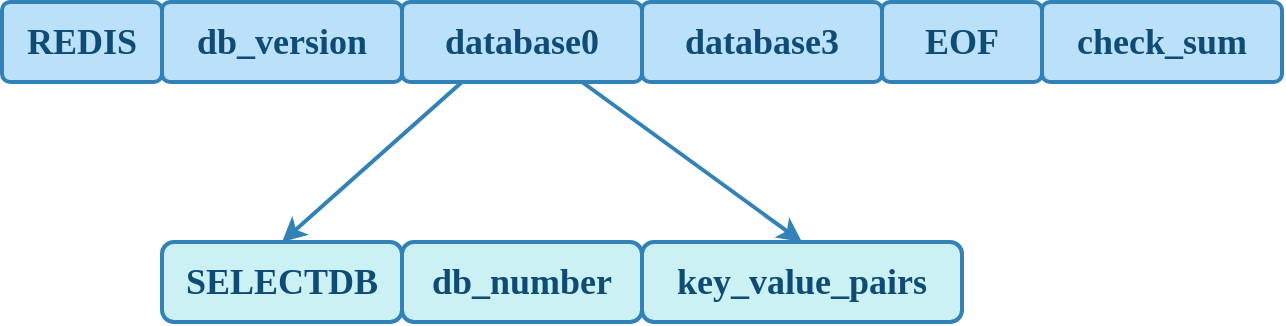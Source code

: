 <mxfile compressed="true" version="22.0.3" type="device" pages="5"><diagram name="RDB" id="G70UsHkZ-fU-0aD3yh28"><mxGraphModel dx="591" dy="838" grid="1" gridSize="10" guides="1" tooltips="1" connect="1" arrows="1" fold="1" page="1" pageScale="1" pageWidth="827" pageHeight="583" math="0" shadow="0"><root><mxCell id="gpjgGGcCwMAqh80wZZNJ-0"/><mxCell id="gpjgGGcCwMAqh80wZZNJ-1" parent="gpjgGGcCwMAqh80wZZNJ-0"/><mxCell id="gpjgGGcCwMAqh80wZZNJ-3" value="REDIS" style="rounded=1;arcSize=10;whiteSpace=wrap;html=1;align=center;fontColor=#0F4C75;strokeColor=#3282B8;fillColor=#BBE1FA;shadow=0;fontFamily=Comic Sans MS;fontSize=18;container=0;verticalAlign=middle;fontStyle=1;strokeWidth=2;" parent="gpjgGGcCwMAqh80wZZNJ-1" vertex="1"><mxGeometry x="921" y="200" width="80" height="40" as="geometry"/></mxCell><mxCell id="gpjgGGcCwMAqh80wZZNJ-20" value="SELECTDB" style="rounded=1;whiteSpace=wrap;html=1;fontFamily=Comic Sans MS;fontStyle=1;labelBackgroundColor=none;fillColor=#CBF1F5;strokeColor=#3282B8;fontColor=#0F4C75;shadow=0;container=0;fontSize=18;verticalAlign=middle;strokeWidth=2;" parent="gpjgGGcCwMAqh80wZZNJ-1" vertex="1"><mxGeometry x="1001" y="320" width="120" height="40" as="geometry"/></mxCell><mxCell id="n3onnT78rsydAbbNbHSW-1" value="db_number" style="rounded=1;whiteSpace=wrap;html=1;fontFamily=Comic Sans MS;fontStyle=1;labelBackgroundColor=none;fillColor=#CBF1F5;strokeColor=#3282B8;fontColor=#0F4C75;shadow=0;container=0;fontSize=18;verticalAlign=middle;strokeWidth=2;" parent="gpjgGGcCwMAqh80wZZNJ-1" vertex="1"><mxGeometry x="1121" y="320" width="120" height="40" as="geometry"/></mxCell><mxCell id="n3onnT78rsydAbbNbHSW-2" value="key_value_pairs" style="rounded=1;whiteSpace=wrap;html=1;fontFamily=Comic Sans MS;fontStyle=1;labelBackgroundColor=none;fillColor=#CBF1F5;strokeColor=#3282B8;fontColor=#0F4C75;shadow=0;container=0;fontSize=18;verticalAlign=middle;strokeWidth=2;" parent="gpjgGGcCwMAqh80wZZNJ-1" vertex="1"><mxGeometry x="1241" y="320" width="160" height="40" as="geometry"/></mxCell><mxCell id="n3onnT78rsydAbbNbHSW-3" value="db_version" style="rounded=1;arcSize=10;whiteSpace=wrap;html=1;align=center;fontColor=#0F4C75;strokeColor=#3282B8;fillColor=#BBE1FA;shadow=0;fontFamily=Comic Sans MS;fontSize=18;container=0;verticalAlign=middle;fontStyle=1;strokeWidth=2;" parent="gpjgGGcCwMAqh80wZZNJ-1" vertex="1"><mxGeometry x="1001" y="200" width="120" height="40" as="geometry"/></mxCell><mxCell id="n3onnT78rsydAbbNbHSW-8" style="rounded=0;orthogonalLoop=1;jettySize=auto;html=1;entryX=0.5;entryY=0;entryDx=0;entryDy=0;strokeColor=#3282B8;strokeWidth=2;exitX=0.25;exitY=1;exitDx=0;exitDy=0;" parent="gpjgGGcCwMAqh80wZZNJ-1" source="n3onnT78rsydAbbNbHSW-4" target="gpjgGGcCwMAqh80wZZNJ-20" edge="1"><mxGeometry relative="1" as="geometry"/></mxCell><mxCell id="n3onnT78rsydAbbNbHSW-9" style="edgeStyle=none;shape=connector;rounded=0;orthogonalLoop=1;jettySize=auto;html=1;exitX=0.75;exitY=1;exitDx=0;exitDy=0;entryX=0.5;entryY=0;entryDx=0;entryDy=0;labelBackgroundColor=default;strokeColor=#3282B8;strokeWidth=2;align=center;verticalAlign=middle;fontFamily=Helvetica;fontSize=11;fontColor=default;endArrow=classic;" parent="gpjgGGcCwMAqh80wZZNJ-1" source="n3onnT78rsydAbbNbHSW-4" target="n3onnT78rsydAbbNbHSW-2" edge="1"><mxGeometry relative="1" as="geometry"/></mxCell><mxCell id="n3onnT78rsydAbbNbHSW-4" value="database0" style="rounded=1;arcSize=10;whiteSpace=wrap;html=1;align=center;fontColor=#0F4C75;strokeColor=#3282B8;fillColor=#BBE1FA;shadow=0;fontFamily=Comic Sans MS;fontSize=18;container=0;verticalAlign=middle;fontStyle=1;strokeWidth=2;" parent="gpjgGGcCwMAqh80wZZNJ-1" vertex="1"><mxGeometry x="1121" y="200" width="120" height="40" as="geometry"/></mxCell><mxCell id="n3onnT78rsydAbbNbHSW-5" value="database3" style="rounded=1;arcSize=10;whiteSpace=wrap;html=1;align=center;fontColor=#0F4C75;strokeColor=#3282B8;fillColor=#BBE1FA;shadow=0;fontFamily=Comic Sans MS;fontSize=18;container=0;verticalAlign=middle;fontStyle=1;strokeWidth=2;" parent="gpjgGGcCwMAqh80wZZNJ-1" vertex="1"><mxGeometry x="1241" y="200" width="120" height="40" as="geometry"/></mxCell><mxCell id="n3onnT78rsydAbbNbHSW-6" value="EOF" style="rounded=1;arcSize=10;whiteSpace=wrap;html=1;align=center;fontColor=#0F4C75;strokeColor=#3282B8;fillColor=#BBE1FA;shadow=0;fontFamily=Comic Sans MS;fontSize=18;container=0;verticalAlign=middle;fontStyle=1;strokeWidth=2;" parent="gpjgGGcCwMAqh80wZZNJ-1" vertex="1"><mxGeometry x="1361" y="200" width="80" height="40" as="geometry"/></mxCell><mxCell id="n3onnT78rsydAbbNbHSW-7" value="check_sum" style="rounded=1;arcSize=10;whiteSpace=wrap;html=1;align=center;fontColor=#0F4C75;strokeColor=#3282B8;fillColor=#BBE1FA;shadow=0;fontFamily=Comic Sans MS;fontSize=18;container=0;verticalAlign=middle;fontStyle=1;strokeWidth=2;" parent="gpjgGGcCwMAqh80wZZNJ-1" vertex="1"><mxGeometry x="1441" y="200" width="120" height="40" as="geometry"/></mxCell></root></mxGraphModel></diagram><diagram id="ASRFXBwYuk1MfX9sFI5q" name="BGSAVE"><mxGraphModel dx="1418" dy="255" grid="1" gridSize="10" guides="1" tooltips="1" connect="1" arrows="1" fold="1" page="1" pageScale="1" pageWidth="827" pageHeight="583" math="0" shadow="0"><root><mxCell id="0"/><mxCell id="1" parent="0"/><mxCell id="WvTT45ll00RVFGpQ3OnQ-2" value="内存" style="rounded=1;whiteSpace=wrap;html=1;strokeColor=#3282B8;fillColor=#F6F6F6;fontFamily=Comic Sans MS;fontStyle=1;container=0;fontColor=#0F4C75;shadow=0;fontSize=20;strokeWidth=2;dashed=1;dashPattern=1 1;align=left;verticalAlign=top;spacingLeft=5;" parent="1" vertex="1"><mxGeometry x="120" y="800" width="520" height="120" as="geometry"/></mxCell><mxCell id="4h6DaaNEwqya1mYAU6Jx-2" value="Redis 数据副本" style="rounded=1;whiteSpace=wrap;html=1;fontFamily=Comic Sans MS;fontStyle=1;labelBackgroundColor=none;fillColor=#CBF1F5;strokeColor=#3282B8;fontColor=#0F4C75;shadow=0;container=0;fontSize=18;verticalAlign=middle;strokeWidth=2;" parent="1" vertex="1"><mxGeometry x="440" y="840" width="160" height="40" as="geometry"/></mxCell><mxCell id="7O6x1ipipZgE1RBYXCav-2" style="edgeStyle=none;shape=connector;rounded=0;orthogonalLoop=1;jettySize=auto;html=1;entryX=0;entryY=0.5;entryDx=0;entryDy=0;labelBackgroundColor=default;strokeColor=#3282B8;strokeWidth=2;align=center;verticalAlign=middle;fontFamily=Helvetica;fontSize=11;fontColor=default;endArrow=classic;dashed=1;fontStyle=1" parent="1" source="7O6x1ipipZgE1RBYXCav-1" target="4h6DaaNEwqya1mYAU6Jx-2" edge="1"><mxGeometry relative="1" as="geometry"/></mxCell><mxCell id="7O6x1ipipZgE1RBYXCav-1" value="Redis 数据" style="rounded=1;arcSize=10;whiteSpace=wrap;html=1;align=center;fontColor=#0F4C75;strokeColor=#3282B8;fillColor=#E3FDFD;shadow=0;fontFamily=Comic Sans MS;fontSize=18;container=0;verticalAlign=middle;fontStyle=1;strokeWidth=2;" parent="1" vertex="1"><mxGeometry x="160" y="840" width="160" height="40" as="geometry"/></mxCell><mxCell id="WvTT45ll00RVFGpQ3OnQ-8" style="edgeStyle=none;shape=connector;rounded=0;orthogonalLoop=1;jettySize=auto;html=1;entryX=0.5;entryY=0;entryDx=0;entryDy=0;labelBackgroundColor=default;strokeColor=#3282B8;strokeWidth=2;align=center;verticalAlign=middle;fontFamily=Helvetica;fontSize=11;fontColor=default;endArrow=classic;exitX=0.5;exitY=1;exitDx=0;exitDy=0;fontStyle=1" parent="1" source="WvTT45ll00RVFGpQ3OnQ-18" target="7O6x1ipipZgE1RBYXCav-1" edge="1"><mxGeometry relative="1" as="geometry"><mxPoint x="240" y="720.0" as="sourcePoint"/></mxGeometry></mxCell><mxCell id="WvTT45ll00RVFGpQ3OnQ-9" style="edgeStyle=none;shape=connector;rounded=0;orthogonalLoop=1;jettySize=auto;html=1;entryX=0;entryY=0.5;entryDx=0;entryDy=0;labelBackgroundColor=default;strokeColor=#3282B8;strokeWidth=2;align=center;verticalAlign=middle;fontFamily=Helvetica;fontSize=11;fontColor=default;endArrow=classic;exitX=1;exitY=0.5;exitDx=0;exitDy=0;fontStyle=1" parent="1" source="WvTT45ll00RVFGpQ3OnQ-18" target="WvTT45ll00RVFGpQ3OnQ-19" edge="1"><mxGeometry relative="1" as="geometry"><mxPoint x="320" y="700" as="sourcePoint"/><mxPoint x="440" y="700" as="targetPoint"/></mxGeometry></mxCell><mxCell id="WvTT45ll00RVFGpQ3OnQ-11" style="edgeStyle=none;shape=connector;rounded=0;orthogonalLoop=1;jettySize=auto;html=1;labelBackgroundColor=default;strokeColor=#3282B8;strokeWidth=2;align=center;verticalAlign=middle;fontFamily=Comic Sans MS;fontSize=18;fontColor=#0F4C75;endArrow=classic;exitX=0.5;exitY=1;exitDx=0;exitDy=0;fontStyle=1" parent="1" source="WvTT45ll00RVFGpQ3OnQ-19" target="4h6DaaNEwqya1mYAU6Jx-2" edge="1"><mxGeometry relative="1" as="geometry"><mxPoint x="520" y="720" as="sourcePoint"/></mxGeometry></mxCell><mxCell id="WvTT45ll00RVFGpQ3OnQ-3" value="磁盘" style="rounded=1;whiteSpace=wrap;html=1;strokeColor=#3282B8;fillColor=#F6F6F6;fontFamily=Comic Sans MS;fontStyle=1;container=0;fontColor=#0F4C75;shadow=0;fontSize=20;strokeWidth=2;dashed=1;dashPattern=1 1;align=left;verticalAlign=top;spacingLeft=5;" parent="1" vertex="1"><mxGeometry x="120" y="960" width="520" height="120" as="geometry"/></mxCell><mxCell id="WvTT45ll00RVFGpQ3OnQ-5" value="RDB 快照" style="rounded=1;arcSize=10;whiteSpace=wrap;html=1;align=center;fontColor=#0F4C75;strokeColor=#3282B8;fillColor=#FFF5E4;shadow=0;fontFamily=Comic Sans MS;fontSize=18;container=0;verticalAlign=middle;fontStyle=1;strokeWidth=2;" parent="1" vertex="1"><mxGeometry x="300" y="1000" width="160" height="40" as="geometry"/></mxCell><mxCell id="WvTT45ll00RVFGpQ3OnQ-10" value="fork" style="text;html=1;align=center;verticalAlign=middle;resizable=0;points=[];autosize=1;strokeColor=none;fillColor=none;fontSize=18;fontFamily=Comic Sans MS;fontColor=#0F4C75;fontStyle=0" parent="1" vertex="1"><mxGeometry x="350" y="700" width="60" height="40" as="geometry"/></mxCell><mxCell id="WvTT45ll00RVFGpQ3OnQ-12" value="读写" style="text;html=1;align=center;verticalAlign=middle;resizable=0;points=[];autosize=1;strokeColor=none;fillColor=none;fontSize=18;fontFamily=Comic Sans MS;fontColor=#0F4C75;fontStyle=0" parent="1" vertex="1"><mxGeometry x="240" y="740" width="60" height="40" as="geometry"/></mxCell><mxCell id="WvTT45ll00RVFGpQ3OnQ-13" value="读" style="text;html=1;align=center;verticalAlign=middle;resizable=0;points=[];autosize=1;strokeColor=none;fillColor=none;fontSize=18;fontFamily=Comic Sans MS;fontColor=#0F4C75;fontStyle=0" parent="1" vertex="1"><mxGeometry x="480" y="740" width="40" height="40" as="geometry"/></mxCell><mxCell id="WvTT45ll00RVFGpQ3OnQ-14" style="edgeStyle=orthogonalEdgeStyle;shape=connector;rounded=1;orthogonalLoop=1;jettySize=auto;html=1;entryX=1;entryY=0.5;entryDx=0;entryDy=0;labelBackgroundColor=default;strokeColor=#3282B8;strokeWidth=2;align=center;verticalAlign=middle;fontFamily=Comic Sans MS;fontSize=18;fontColor=#0F4C75;endArrow=classic;exitX=1;exitY=0.5;exitDx=0;exitDy=0;fontStyle=1" parent="1" source="WvTT45ll00RVFGpQ3OnQ-19" target="WvTT45ll00RVFGpQ3OnQ-5" edge="1"><mxGeometry relative="1" as="geometry"><mxPoint x="600" y="700" as="sourcePoint"/><Array as="points"><mxPoint x="680" y="700"/><mxPoint x="680" y="1020"/></Array></mxGeometry></mxCell><mxCell id="WvTT45ll00RVFGpQ3OnQ-15" value="生成快照" style="text;html=1;align=center;verticalAlign=middle;resizable=0;points=[];autosize=1;strokeColor=none;fillColor=none;fontSize=18;fontFamily=Comic Sans MS;fontColor=#0F4C75;fontStyle=0" parent="1" vertex="1"><mxGeometry x="580" y="740" width="100" height="40" as="geometry"/></mxCell><mxCell id="WvTT45ll00RVFGpQ3OnQ-16" value="Copy-On-Write" style="text;html=1;align=center;verticalAlign=middle;resizable=0;points=[];autosize=1;strokeColor=none;fillColor=none;fontSize=18;fontFamily=Comic Sans MS;fontColor=#0F4C75;fontStyle=0" parent="1" vertex="1"><mxGeometry x="300" y="880" width="150" height="40" as="geometry"/></mxCell><mxCell id="WvTT45ll00RVFGpQ3OnQ-18" value="Redis 主进程" style="rounded=1;whiteSpace=wrap;html=1;shadow=0;strokeColor=#3282B8;strokeWidth=2;align=center;verticalAlign=middle;fontFamily=Comic Sans MS;fontSize=18;fontColor=#0F4C75;fillColor=#BBE1FA;fontStyle=1" parent="1" vertex="1"><mxGeometry x="160" y="680" width="160" height="40" as="geometry"/></mxCell><mxCell id="WvTT45ll00RVFGpQ3OnQ-19" value="BGSAVE 子进程" style="rounded=1;whiteSpace=wrap;html=1;shadow=0;strokeColor=#3282B8;strokeWidth=2;align=center;verticalAlign=middle;fontFamily=Comic Sans MS;fontSize=18;fontColor=#0F4C75;fillColor=#BBE1FA;fontStyle=1" parent="1" vertex="1"><mxGeometry x="440" y="680" width="160" height="40" as="geometry"/></mxCell></root></mxGraphModel></diagram><diagram name="AOF载入" id="7i-YgRfIu1mgZXkBG6z7"><mxGraphModel dx="2026" dy="1197" grid="1" gridSize="10" guides="1" tooltips="1" connect="1" arrows="1" fold="1" page="1" pageScale="1" pageWidth="827" pageHeight="1169" math="0" shadow="0"><root><mxCell id="dSHPUmfVmISYdlkwJ9x8-0"/><mxCell id="dSHPUmfVmISYdlkwJ9x8-1" parent="dSHPUmfVmISYdlkwJ9x8-0"/><mxCell id="0W3aThTYIRzfFjMQK2qu-7" style="edgeStyle=none;shape=connector;rounded=0;orthogonalLoop=1;jettySize=auto;html=1;entryX=0.5;entryY=0;entryDx=0;entryDy=0;labelBackgroundColor=default;strokeColor=#3282B8;strokeWidth=2;align=center;verticalAlign=middle;fontFamily=Comic Sans MS;fontSize=18;fontColor=#0F4C75;endArrow=classic;" parent="dSHPUmfVmISYdlkwJ9x8-1" source="0W3aThTYIRzfFjMQK2qu-2" target="0W3aThTYIRzfFjMQK2qu-3" edge="1"><mxGeometry relative="1" as="geometry"/></mxCell><mxCell id="0W3aThTYIRzfFjMQK2qu-2" value="服务器启动载入程序" style="html=1;dashed=0;whiteSpace=wrap;shape=mxgraph.dfd.start;rounded=1;shadow=0;strokeColor=#3282B8;strokeWidth=2;align=center;verticalAlign=middle;fontFamily=Comic Sans MS;fontSize=18;fontColor=#0F4C75;fillColor=#BBE1FA;fontStyle=1" parent="dSHPUmfVmISYdlkwJ9x8-1" vertex="1"><mxGeometry x="280" y="160" width="240" height="80" as="geometry"/></mxCell><mxCell id="0W3aThTYIRzfFjMQK2qu-8" style="edgeStyle=none;shape=connector;rounded=0;orthogonalLoop=1;jettySize=auto;html=1;labelBackgroundColor=default;strokeColor=#3282B8;strokeWidth=2;align=center;verticalAlign=middle;fontFamily=Comic Sans MS;fontSize=18;fontColor=#0F4C75;endArrow=classic;" parent="dSHPUmfVmISYdlkwJ9x8-1" source="0W3aThTYIRzfFjMQK2qu-3" target="0W3aThTYIRzfFjMQK2qu-4" edge="1"><mxGeometry relative="1" as="geometry"/></mxCell><mxCell id="0W3aThTYIRzfFjMQK2qu-3" value="创建伪客户端" style="rounded=1;whiteSpace=wrap;html=1;fontFamily=Comic Sans MS;fontStyle=1;labelBackgroundColor=none;fillColor=#CBF1F5;strokeColor=#3282B8;fontColor=#0F4C75;shadow=0;container=0;fontSize=18;verticalAlign=middle;strokeWidth=2;" parent="dSHPUmfVmISYdlkwJ9x8-1" vertex="1"><mxGeometry x="280" y="320" width="240" height="80" as="geometry"/></mxCell><mxCell id="0W3aThTYIRzfFjMQK2qu-9" style="edgeStyle=none;shape=connector;rounded=0;orthogonalLoop=1;jettySize=auto;html=1;entryX=0.5;entryY=0;entryDx=0;entryDy=0;labelBackgroundColor=default;strokeColor=#3282B8;strokeWidth=2;align=center;verticalAlign=middle;fontFamily=Comic Sans MS;fontSize=18;fontColor=#0F4C75;endArrow=classic;" parent="dSHPUmfVmISYdlkwJ9x8-1" source="0W3aThTYIRzfFjMQK2qu-4" target="0W3aThTYIRzfFjMQK2qu-5" edge="1"><mxGeometry relative="1" as="geometry"/></mxCell><mxCell id="0W3aThTYIRzfFjMQK2qu-4" value="从 AOF 中分析&lt;br&gt;并读取一条写命令" style="rounded=1;whiteSpace=wrap;html=1;fontFamily=Comic Sans MS;fontStyle=1;labelBackgroundColor=none;fillColor=#CBF1F5;strokeColor=#3282B8;fontColor=#0F4C75;shadow=0;container=0;fontSize=18;verticalAlign=middle;strokeWidth=2;" parent="dSHPUmfVmISYdlkwJ9x8-1" vertex="1"><mxGeometry x="280" y="480" width="240" height="80" as="geometry"/></mxCell><mxCell id="0W3aThTYIRzfFjMQK2qu-10" style="edgeStyle=none;shape=connector;rounded=0;orthogonalLoop=1;jettySize=auto;html=1;entryX=0.5;entryY=0;entryDx=0;entryDy=0;labelBackgroundColor=default;strokeColor=#3282B8;strokeWidth=2;align=center;verticalAlign=middle;fontFamily=Comic Sans MS;fontSize=18;fontColor=#0F4C75;endArrow=classic;" parent="dSHPUmfVmISYdlkwJ9x8-1" source="0W3aThTYIRzfFjMQK2qu-5" target="0W3aThTYIRzfFjMQK2qu-6" edge="1"><mxGeometry relative="1" as="geometry"/></mxCell><mxCell id="0W3aThTYIRzfFjMQK2qu-5" value="使用伪客户端执行写命令" style="rounded=1;whiteSpace=wrap;html=1;fontFamily=Comic Sans MS;fontStyle=1;labelBackgroundColor=none;fillColor=#CBF1F5;strokeColor=#3282B8;fontColor=#0F4C75;shadow=0;container=0;fontSize=18;verticalAlign=middle;strokeWidth=2;" parent="dSHPUmfVmISYdlkwJ9x8-1" vertex="1"><mxGeometry x="280" y="640" width="240" height="80" as="geometry"/></mxCell><mxCell id="0W3aThTYIRzfFjMQK2qu-11" style="edgeStyle=orthogonalEdgeStyle;shape=connector;rounded=1;orthogonalLoop=1;jettySize=auto;html=1;exitX=0;exitY=0.5;exitDx=0;exitDy=0;entryX=0;entryY=0.5;entryDx=0;entryDy=0;labelBackgroundColor=default;strokeColor=#3282B8;strokeWidth=2;align=center;verticalAlign=middle;fontFamily=Comic Sans MS;fontSize=18;fontColor=#0F4C75;endArrow=classic;" parent="dSHPUmfVmISYdlkwJ9x8-1" source="0W3aThTYIRzfFjMQK2qu-6" target="0W3aThTYIRzfFjMQK2qu-4" edge="1"><mxGeometry relative="1" as="geometry"><Array as="points"><mxPoint x="200" y="840"/><mxPoint x="200" y="520"/></Array></mxGeometry></mxCell><mxCell id="0W3aThTYIRzfFjMQK2qu-6" value="&lt;div&gt;AOF 中的所有写命令&lt;/div&gt;&lt;div&gt;都已经被执行完毕？&lt;/div&gt;" style="shape=hexagon;perimeter=hexagonPerimeter2;whiteSpace=wrap;html=1;fixedSize=1;rounded=1;shadow=0;strokeColor=#3282B8;strokeWidth=2;align=center;verticalAlign=middle;fontFamily=Comic Sans MS;fontSize=18;fontColor=#FFFFFF;fillColor=#FF9494;fontStyle=1" parent="dSHPUmfVmISYdlkwJ9x8-1" vertex="1"><mxGeometry x="280" y="800" width="240" height="80" as="geometry"/></mxCell><mxCell id="0W3aThTYIRzfFjMQK2qu-14" value="载入结束" style="html=1;dashed=0;whiteSpace=wrap;shape=mxgraph.dfd.start;rounded=1;shadow=0;strokeColor=#3282B8;strokeWidth=2;align=center;verticalAlign=middle;fontFamily=Comic Sans MS;fontSize=18;fontColor=#0F4C75;fillColor=#BBE1FA;fontStyle=1" parent="dSHPUmfVmISYdlkwJ9x8-1" vertex="1"><mxGeometry x="280" y="960.5" width="240" height="80" as="geometry"/></mxCell><mxCell id="0W3aThTYIRzfFjMQK2qu-15" style="edgeStyle=none;shape=connector;rounded=0;orthogonalLoop=1;jettySize=auto;html=1;entryX=0.5;entryY=0.5;entryDx=0;entryDy=-40;entryPerimeter=0;labelBackgroundColor=default;strokeColor=#3282B8;strokeWidth=2;align=center;verticalAlign=middle;fontFamily=Comic Sans MS;fontSize=18;fontColor=#0F4C75;endArrow=classic;" parent="dSHPUmfVmISYdlkwJ9x8-1" source="0W3aThTYIRzfFjMQK2qu-6" target="0W3aThTYIRzfFjMQK2qu-14" edge="1"><mxGeometry relative="1" as="geometry"/></mxCell><mxCell id="pBeTlgHWIa1Xst9SdC7y-0" value="否" style="text;html=1;align=center;verticalAlign=middle;resizable=0;points=[];autosize=1;strokeColor=none;fillColor=none;fontSize=18;fontFamily=Comic Sans MS;fontColor=#0F4C75;fontStyle=1" parent="dSHPUmfVmISYdlkwJ9x8-1" vertex="1"><mxGeometry x="200" y="660" width="40" height="40" as="geometry"/></mxCell><mxCell id="pBeTlgHWIa1Xst9SdC7y-1" value="是" style="text;html=1;align=center;verticalAlign=middle;resizable=0;points=[];autosize=1;strokeColor=none;fillColor=none;fontSize=18;fontFamily=Comic Sans MS;fontColor=#0F4C75;fontStyle=1" parent="dSHPUmfVmISYdlkwJ9x8-1" vertex="1"><mxGeometry x="400" y="900" width="40" height="40" as="geometry"/></mxCell><mxCell id="OyUb5-7-pKex8X6na0uG-0" value="Redis AOF 载入" style="swimlane;whiteSpace=wrap;html=1;rounded=1;shadow=0;strokeColor=#3282B8;strokeWidth=2;align=center;verticalAlign=middle;fontFamily=Comic Sans MS;fontSize=20;fontColor=#FFFFFF;fillColor=#0F4C75;startSize=80;fontStyle=1;swimlaneFillColor=none;swimlaneLine=1;" parent="dSHPUmfVmISYdlkwJ9x8-1" vertex="1"><mxGeometry x="160" y="40" width="480" height="1040" as="geometry"/></mxCell></root></mxGraphModel></diagram><diagram name="AOF重写" id="MC0HmNEmofFg6RcVdSMq"><mxGraphModel dx="1418" dy="11" grid="1" gridSize="10" guides="1" tooltips="1" connect="1" arrows="1" fold="1" page="1" pageScale="1" pageWidth="1169" pageHeight="827" math="0" shadow="0"><root><mxCell id="RX_I-jF_oG5epsBoVgq8-0"/><mxCell id="RX_I-jF_oG5epsBoVgq8-1" parent="RX_I-jF_oG5epsBoVgq8-0"/><mxCell id="RX_I-jF_oG5epsBoVgq8-2" value="Redis 服务器" style="rounded=1;whiteSpace=wrap;html=1;strokeColor=#3282B8;fillColor=#F6F6F6;fontFamily=Comic Sans MS;fontStyle=1;container=0;fontColor=#0F4C75;shadow=0;fontSize=20;strokeWidth=2;dashed=1;dashPattern=1 1;align=left;verticalAlign=top;spacingLeft=10;" parent="RX_I-jF_oG5epsBoVgq8-1" vertex="1"><mxGeometry x="400" y="1080" width="560" height="200" as="geometry"/></mxCell><mxCell id="d3ccUuJ2mwKxgpUPGEah-4" style="edgeStyle=orthogonalEdgeStyle;shape=connector;rounded=1;orthogonalLoop=1;jettySize=auto;html=1;labelBackgroundColor=default;strokeColor=#3282B8;strokeWidth=2;align=center;verticalAlign=middle;fontFamily=Comic Sans MS;fontSize=18;fontColor=#0F4C75;endArrow=classic;" parent="RX_I-jF_oG5epsBoVgq8-1" source="RX_I-jF_oG5epsBoVgq8-17" target="d3ccUuJ2mwKxgpUPGEah-0" edge="1"><mxGeometry relative="1" as="geometry"/></mxCell><mxCell id="RX_I-jF_oG5epsBoVgq8-17" value="客户端" style="rounded=1;whiteSpace=wrap;html=1;shadow=0;strokeColor=#FFFFFF;strokeWidth=2;align=center;verticalAlign=middle;fontFamily=Comic Sans MS;fontSize=18;fontColor=#FFFFFF;fillColor=#0F4C75;fontStyle=1" parent="RX_I-jF_oG5epsBoVgq8-1" vertex="1"><mxGeometry x="160" y="1160" width="120" height="40" as="geometry"/></mxCell><mxCell id="LF6gIkDRa3wwZT4su10F-0" value="AOF 缓冲区" style="rounded=1;whiteSpace=wrap;html=1;fontFamily=Comic Sans MS;fontStyle=1;labelBackgroundColor=none;fillColor=#CBF1F5;strokeColor=#3282B8;fontColor=#0F4C75;shadow=0;container=0;fontSize=18;verticalAlign=middle;strokeWidth=2;" parent="RX_I-jF_oG5epsBoVgq8-1" vertex="1"><mxGeometry x="760" y="1120" width="160" height="40" as="geometry"/></mxCell><mxCell id="LF6gIkDRa3wwZT4su10F-1" value="AOF 重写缓冲区" style="rounded=1;whiteSpace=wrap;html=1;fontFamily=Comic Sans MS;fontStyle=1;labelBackgroundColor=none;fillColor=#CBF1F5;strokeColor=#3282B8;fontColor=#0F4C75;shadow=0;container=0;fontSize=18;verticalAlign=middle;strokeWidth=2;" parent="RX_I-jF_oG5epsBoVgq8-1" vertex="1"><mxGeometry x="760" y="1200" width="160" height="40" as="geometry"/></mxCell><mxCell id="d3ccUuJ2mwKxgpUPGEah-1" style="edgeStyle=orthogonalEdgeStyle;shape=connector;rounded=1;orthogonalLoop=1;jettySize=auto;html=1;entryX=0;entryY=0.5;entryDx=0;entryDy=0;labelBackgroundColor=default;strokeColor=#3282B8;strokeWidth=2;align=center;verticalAlign=middle;fontFamily=Comic Sans MS;fontSize=18;fontColor=#0F4C75;endArrow=classic;" parent="RX_I-jF_oG5epsBoVgq8-1" source="d3ccUuJ2mwKxgpUPGEah-0" target="LF6gIkDRa3wwZT4su10F-0" edge="1"><mxGeometry relative="1" as="geometry"/></mxCell><mxCell id="d3ccUuJ2mwKxgpUPGEah-3" style="edgeStyle=orthogonalEdgeStyle;shape=connector;rounded=1;orthogonalLoop=1;jettySize=auto;html=1;entryX=0;entryY=0.5;entryDx=0;entryDy=0;labelBackgroundColor=default;strokeColor=#3282B8;strokeWidth=2;align=center;verticalAlign=middle;fontFamily=Comic Sans MS;fontSize=18;fontColor=#0F4C75;endArrow=classic;" parent="RX_I-jF_oG5epsBoVgq8-1" source="d3ccUuJ2mwKxgpUPGEah-0" target="LF6gIkDRa3wwZT4su10F-1" edge="1"><mxGeometry relative="1" as="geometry"/></mxCell><mxCell id="d3ccUuJ2mwKxgpUPGEah-0" value="命令处理器" style="rounded=1;arcSize=10;whiteSpace=wrap;html=1;align=center;fontColor=#0F4C75;strokeColor=#3282B8;fillColor=#BBE1FA;shadow=0;fontFamily=Comic Sans MS;fontSize=18;container=0;verticalAlign=middle;fontStyle=1;strokeWidth=2;" parent="RX_I-jF_oG5epsBoVgq8-1" vertex="1"><mxGeometry x="440" y="1160" width="160" height="40" as="geometry"/></mxCell><mxCell id="onhhUQe37ZIOKpTRDj1W-0" value="发送命令" style="text;html=1;align=center;verticalAlign=middle;resizable=0;points=[];autosize=1;strokeColor=none;fillColor=none;fontSize=18;fontFamily=Comic Sans MS;fontColor=#0F4C75;" parent="RX_I-jF_oG5epsBoVgq8-1" vertex="1"><mxGeometry x="300" y="1140" width="100" height="40" as="geometry"/></mxCell><mxCell id="onhhUQe37ZIOKpTRDj1W-1" value="追加写入" style="text;html=1;align=center;verticalAlign=middle;resizable=0;points=[];autosize=1;strokeColor=none;fillColor=none;fontSize=18;fontFamily=Comic Sans MS;fontColor=#0F4C75;" parent="RX_I-jF_oG5epsBoVgq8-1" vertex="1"><mxGeometry x="660" y="1100" width="100" height="40" as="geometry"/></mxCell><mxCell id="onhhUQe37ZIOKpTRDj1W-2" value="追加写入" style="text;html=1;align=center;verticalAlign=middle;resizable=0;points=[];autosize=1;strokeColor=none;fillColor=none;fontSize=18;fontFamily=Comic Sans MS;fontColor=#0F4C75;" parent="RX_I-jF_oG5epsBoVgq8-1" vertex="1"><mxGeometry x="660" y="1221" width="100" height="40" as="geometry"/></mxCell></root></mxGraphModel></diagram><diagram name="AOF后台重写" id="yr9-MaTm6TO3vBcpXQFH"><mxGraphModel dx="1668" dy="986" grid="1" gridSize="10" guides="1" tooltips="1" connect="1" arrows="1" fold="1" page="1" pageScale="1" pageWidth="1654" pageHeight="1169" math="0" shadow="0"><root><mxCell id="VZKpFPxFXcwnAcR3_c5q-0"/><mxCell id="VZKpFPxFXcwnAcR3_c5q-1" parent="VZKpFPxFXcwnAcR3_c5q-0"/><mxCell id="MuUIgvG7SoCJR9ByGB2T-10" value="内存" style="rounded=1;whiteSpace=wrap;html=1;strokeColor=#3282B8;fillColor=#F6F6F6;fontFamily=Comic Sans MS;fontStyle=1;container=0;fontColor=#0F4C75;shadow=0;fontSize=20;strokeWidth=2;dashed=1;dashPattern=1 1;align=left;verticalAlign=top;spacingLeft=5;" parent="VZKpFPxFXcwnAcR3_c5q-1" vertex="1"><mxGeometry x="720" y="480" width="840" height="120" as="geometry"/></mxCell><mxCell id="VZKpFPxFXcwnAcR3_c5q-2" value="内存" style="rounded=1;whiteSpace=wrap;html=1;strokeColor=#3282B8;fillColor=#F6F6F6;fontFamily=Comic Sans MS;fontStyle=1;container=0;fontColor=#0F4C75;shadow=0;fontSize=20;strokeWidth=2;dashed=1;dashPattern=1 1;align=left;verticalAlign=top;spacingLeft=5;" parent="VZKpFPxFXcwnAcR3_c5q-1" vertex="1"><mxGeometry x="120" y="480" width="440" height="120" as="geometry"/></mxCell><mxCell id="VZKpFPxFXcwnAcR3_c5q-3" value="AOF 缓冲区" style="rounded=1;whiteSpace=wrap;html=1;fontFamily=Comic Sans MS;fontStyle=1;labelBackgroundColor=none;fillColor=#E3FDFD;strokeColor=#3282B8;fontColor=#0F4C75;shadow=0;container=0;fontSize=18;verticalAlign=middle;strokeWidth=2;" parent="VZKpFPxFXcwnAcR3_c5q-1" vertex="1"><mxGeometry x="360" y="520" width="160" height="40" as="geometry"/></mxCell><mxCell id="VZKpFPxFXcwnAcR3_c5q-5" value="Redis 数据" style="rounded=1;arcSize=10;whiteSpace=wrap;html=1;align=center;fontColor=#0F4C75;strokeColor=#3282B8;fillColor=#E3FDFD;shadow=0;fontFamily=Comic Sans MS;fontSize=18;container=0;verticalAlign=middle;fontStyle=1;strokeWidth=2;" parent="VZKpFPxFXcwnAcR3_c5q-1" vertex="1"><mxGeometry x="160" y="520" width="160" height="40" as="geometry"/></mxCell><mxCell id="VZKpFPxFXcwnAcR3_c5q-6" style="shape=connector;rounded=1;orthogonalLoop=1;jettySize=auto;html=1;entryX=0.5;entryY=0;entryDx=0;entryDy=0;labelBackgroundColor=default;strokeColor=#3282B8;strokeWidth=2;align=center;verticalAlign=middle;fontFamily=Helvetica;fontSize=11;fontColor=default;endArrow=classic;exitX=0.25;exitY=1;exitDx=0;exitDy=0;fontStyle=0" parent="VZKpFPxFXcwnAcR3_c5q-1" source="VZKpFPxFXcwnAcR3_c5q-17" target="VZKpFPxFXcwnAcR3_c5q-5" edge="1"><mxGeometry relative="1" as="geometry"><mxPoint x="240" y="400.0" as="sourcePoint"/></mxGeometry></mxCell><mxCell id="VZKpFPxFXcwnAcR3_c5q-9" value="磁盘" style="rounded=1;whiteSpace=wrap;html=1;strokeColor=#3282B8;fillColor=#F6F6F6;fontFamily=Comic Sans MS;fontStyle=1;container=0;fontColor=#0F4C75;shadow=0;fontSize=20;strokeWidth=2;dashed=1;dashPattern=1 1;align=left;verticalAlign=top;spacingLeft=5;" parent="VZKpFPxFXcwnAcR3_c5q-1" vertex="1"><mxGeometry x="120" y="640" width="440" height="120" as="geometry"/></mxCell><mxCell id="VZKpFPxFXcwnAcR3_c5q-10" value="AOF 日志" style="rounded=1;arcSize=10;whiteSpace=wrap;html=1;align=center;fontColor=#0F4C75;strokeColor=#3282B8;fillColor=#FFF5E4;shadow=0;fontFamily=Comic Sans MS;fontSize=18;container=0;verticalAlign=middle;fontStyle=1;strokeWidth=2;" parent="VZKpFPxFXcwnAcR3_c5q-1" vertex="1"><mxGeometry x="260" y="680" width="160" height="40" as="geometry"/></mxCell><mxCell id="MuUIgvG7SoCJR9ByGB2T-1" style="shape=connector;rounded=1;orthogonalLoop=1;jettySize=auto;html=1;labelBackgroundColor=default;strokeColor=#3282B8;strokeWidth=2;align=center;verticalAlign=middle;fontFamily=Comic Sans MS;fontSize=18;fontColor=#0F4C75;endArrow=classic;exitX=0.75;exitY=1;exitDx=0;exitDy=0;fontStyle=0" parent="VZKpFPxFXcwnAcR3_c5q-1" source="VZKpFPxFXcwnAcR3_c5q-17" target="VZKpFPxFXcwnAcR3_c5q-3" edge="1"><mxGeometry relative="1" as="geometry"/></mxCell><mxCell id="VZKpFPxFXcwnAcR3_c5q-17" value="Redis 主进程" style="rounded=1;whiteSpace=wrap;html=1;shadow=0;strokeColor=#3282B8;strokeWidth=2;align=center;verticalAlign=middle;fontFamily=Comic Sans MS;fontSize=18;fontColor=#0F4C75;fillColor=#BBE1FA;fontStyle=1" parent="VZKpFPxFXcwnAcR3_c5q-1" vertex="1"><mxGeometry x="260" y="360" width="160" height="40" as="geometry"/></mxCell><mxCell id="MuUIgvG7SoCJR9ByGB2T-2" style="shape=connector;rounded=1;orthogonalLoop=1;jettySize=auto;html=1;labelBackgroundColor=default;strokeColor=#3282B8;strokeWidth=2;align=center;verticalAlign=middle;fontFamily=Comic Sans MS;fontSize=18;fontColor=#0F4C75;endArrow=classic;fontStyle=0" parent="VZKpFPxFXcwnAcR3_c5q-1" source="VZKpFPxFXcwnAcR3_c5q-3" target="VZKpFPxFXcwnAcR3_c5q-10" edge="1"><mxGeometry relative="1" as="geometry"/></mxCell><mxCell id="MuUIgvG7SoCJR9ByGB2T-3" value="AOF 缓冲区" style="rounded=1;whiteSpace=wrap;html=1;fontFamily=Comic Sans MS;fontStyle=1;labelBackgroundColor=none;fillColor=#E3FDFD;strokeColor=#3282B8;fontColor=#0F4C75;shadow=0;container=0;fontSize=18;verticalAlign=middle;strokeWidth=2;" parent="VZKpFPxFXcwnAcR3_c5q-1" vertex="1"><mxGeometry x="960" y="520" width="160" height="40" as="geometry"/></mxCell><mxCell id="MuUIgvG7SoCJR9ByGB2T-4" value="Redis 数据" style="rounded=1;arcSize=10;whiteSpace=wrap;html=1;align=center;fontColor=#0F4C75;strokeColor=#3282B8;fillColor=#E3FDFD;shadow=0;fontFamily=Comic Sans MS;fontSize=18;container=0;verticalAlign=middle;fontStyle=1;strokeWidth=2;" parent="VZKpFPxFXcwnAcR3_c5q-1" vertex="1"><mxGeometry x="760" y="520" width="160" height="40" as="geometry"/></mxCell><mxCell id="MuUIgvG7SoCJR9ByGB2T-5" value="AOF 重写缓冲区" style="rounded=1;whiteSpace=wrap;html=1;fontFamily=Comic Sans MS;fontStyle=1;labelBackgroundColor=none;fillColor=#CBF1F5;strokeColor=#3282B8;fontColor=#0F4C75;shadow=0;container=0;fontSize=18;verticalAlign=middle;strokeWidth=2;" parent="VZKpFPxFXcwnAcR3_c5q-1" vertex="1"><mxGeometry x="1160" y="520" width="160" height="40" as="geometry"/></mxCell><mxCell id="MuUIgvG7SoCJR9ByGB2T-6" value="Redis 数据复制" style="rounded=1;whiteSpace=wrap;html=1;fontFamily=Comic Sans MS;fontStyle=1;labelBackgroundColor=none;fillColor=#A6E3E9;strokeColor=#3282B8;fontColor=#0F4C75;shadow=0;container=0;fontSize=18;verticalAlign=middle;strokeWidth=2;" parent="VZKpFPxFXcwnAcR3_c5q-1" vertex="1"><mxGeometry x="1360" y="520" width="160" height="40" as="geometry"/></mxCell><mxCell id="2XaAxAtgbwIdb0T29jzP-5" style="edgeStyle=none;shape=connector;rounded=1;orthogonalLoop=1;jettySize=auto;html=1;exitX=0.5;exitY=1;exitDx=0;exitDy=0;entryX=0.5;entryY=0;entryDx=0;entryDy=0;labelBackgroundColor=default;strokeColor=#3282B8;strokeWidth=2;align=center;verticalAlign=middle;fontFamily=Comic Sans MS;fontSize=18;fontColor=#0F4C75;endArrow=classic;fontStyle=0" parent="VZKpFPxFXcwnAcR3_c5q-1" source="MuUIgvG7SoCJR9ByGB2T-7" target="MuUIgvG7SoCJR9ByGB2T-6" edge="1"><mxGeometry relative="1" as="geometry"/></mxCell><mxCell id="MuUIgvG7SoCJR9ByGB2T-7" value="&lt;div&gt;BGREWRITEAOF&amp;nbsp;&lt;span style=&quot;background-color: initial;&quot;&gt;子进程&lt;/span&gt;&lt;/div&gt;" style="rounded=1;whiteSpace=wrap;html=1;shadow=0;strokeColor=#3282B8;strokeWidth=2;align=center;verticalAlign=middle;fontFamily=Comic Sans MS;fontSize=18;fontColor=#0F4C75;fillColor=#BBE1FA;fontStyle=1" parent="VZKpFPxFXcwnAcR3_c5q-1" vertex="1"><mxGeometry x="1280" y="360" width="240" height="40" as="geometry"/></mxCell><mxCell id="2XaAxAtgbwIdb0T29jzP-1" style="shape=connector;rounded=1;orthogonalLoop=1;jettySize=auto;html=1;entryX=0.5;entryY=0;entryDx=0;entryDy=0;labelBackgroundColor=default;strokeColor=#3282B8;strokeWidth=2;align=center;verticalAlign=middle;fontFamily=Comic Sans MS;fontSize=18;fontColor=#0F4C75;endArrow=classic;exitX=0.25;exitY=1;exitDx=0;exitDy=0;fontStyle=0" parent="VZKpFPxFXcwnAcR3_c5q-1" source="MuUIgvG7SoCJR9ByGB2T-8" target="MuUIgvG7SoCJR9ByGB2T-4" edge="1"><mxGeometry relative="1" as="geometry"/></mxCell><mxCell id="2XaAxAtgbwIdb0T29jzP-2" style="edgeStyle=none;shape=connector;rounded=1;orthogonalLoop=1;jettySize=auto;html=1;exitX=0.5;exitY=1;exitDx=0;exitDy=0;entryX=0.5;entryY=0;entryDx=0;entryDy=0;labelBackgroundColor=default;strokeColor=#3282B8;strokeWidth=2;align=center;verticalAlign=middle;fontFamily=Comic Sans MS;fontSize=18;fontColor=#0F4C75;endArrow=classic;fontStyle=0" parent="VZKpFPxFXcwnAcR3_c5q-1" source="MuUIgvG7SoCJR9ByGB2T-8" target="MuUIgvG7SoCJR9ByGB2T-3" edge="1"><mxGeometry relative="1" as="geometry"/></mxCell><mxCell id="2XaAxAtgbwIdb0T29jzP-3" style="edgeStyle=none;shape=connector;rounded=1;orthogonalLoop=1;jettySize=auto;html=1;exitX=0.75;exitY=1;exitDx=0;exitDy=0;entryX=0.5;entryY=0;entryDx=0;entryDy=0;labelBackgroundColor=default;strokeColor=#3282B8;strokeWidth=2;align=center;verticalAlign=middle;fontFamily=Comic Sans MS;fontSize=18;fontColor=#0F4C75;endArrow=classic;fontStyle=0" parent="VZKpFPxFXcwnAcR3_c5q-1" source="MuUIgvG7SoCJR9ByGB2T-8" target="MuUIgvG7SoCJR9ByGB2T-5" edge="1"><mxGeometry relative="1" as="geometry"/></mxCell><mxCell id="Rwh-8uonlkql6_pbeGL7-9" style="edgeStyle=none;shape=connector;rounded=1;orthogonalLoop=1;jettySize=auto;html=1;labelBackgroundColor=default;strokeColor=#3282B8;strokeWidth=2;align=center;verticalAlign=middle;fontFamily=Comic Sans MS;fontSize=18;fontColor=#0F4C75;endArrow=classic;fontStyle=0" parent="VZKpFPxFXcwnAcR3_c5q-1" source="MuUIgvG7SoCJR9ByGB2T-8" target="MuUIgvG7SoCJR9ByGB2T-7" edge="1"><mxGeometry relative="1" as="geometry"/></mxCell><mxCell id="MuUIgvG7SoCJR9ByGB2T-8" value="Redis 主进程" style="rounded=1;whiteSpace=wrap;html=1;shadow=0;strokeColor=#3282B8;strokeWidth=2;align=center;verticalAlign=middle;fontFamily=Comic Sans MS;fontSize=18;fontColor=#0F4C75;fillColor=#BBE1FA;fontStyle=1" parent="VZKpFPxFXcwnAcR3_c5q-1" vertex="1"><mxGeometry x="960" y="360" width="160" height="40" as="geometry"/></mxCell><mxCell id="MuUIgvG7SoCJR9ByGB2T-9" value="磁盘" style="rounded=1;whiteSpace=wrap;html=1;strokeColor=#3282B8;fillColor=#F6F6F6;fontFamily=Comic Sans MS;fontStyle=1;container=0;fontColor=#0F4C75;shadow=0;fontSize=20;strokeWidth=2;dashed=1;dashPattern=1 1;align=left;verticalAlign=top;spacingLeft=5;" parent="VZKpFPxFXcwnAcR3_c5q-1" vertex="1"><mxGeometry x="720" y="640" width="840" height="120" as="geometry"/></mxCell><mxCell id="MuUIgvG7SoCJR9ByGB2T-11" value="AOF 日志（旧）" style="rounded=1;arcSize=10;whiteSpace=wrap;html=1;align=center;fontColor=#0F4C75;strokeColor=#3282B8;fillColor=#FFF5E4;shadow=0;fontFamily=Comic Sans MS;fontSize=18;container=0;verticalAlign=middle;fontStyle=1;strokeWidth=2;" parent="VZKpFPxFXcwnAcR3_c5q-1" vertex="1"><mxGeometry x="960" y="680" width="160" height="40" as="geometry"/></mxCell><mxCell id="MuUIgvG7SoCJR9ByGB2T-13" style="edgeStyle=orthogonalEdgeStyle;shape=connector;rounded=1;orthogonalLoop=1;jettySize=auto;html=1;entryX=1;entryY=0.5;entryDx=0;entryDy=0;labelBackgroundColor=default;strokeColor=#3282B8;strokeWidth=2;align=center;verticalAlign=middle;fontFamily=Comic Sans MS;fontSize=18;fontColor=#0F4C75;endArrow=classic;fontStyle=0" parent="VZKpFPxFXcwnAcR3_c5q-1" source="MuUIgvG7SoCJR9ByGB2T-12" target="MuUIgvG7SoCJR9ByGB2T-11" edge="1"><mxGeometry relative="1" as="geometry"/></mxCell><mxCell id="MuUIgvG7SoCJR9ByGB2T-12" value="AOF 日志（新）" style="rounded=1;arcSize=10;whiteSpace=wrap;html=1;align=center;fontColor=#0F4C75;strokeColor=#3282B8;fillColor=#FFF5E4;shadow=0;fontFamily=Comic Sans MS;fontSize=18;container=0;verticalAlign=middle;fontStyle=1;strokeWidth=2;" parent="VZKpFPxFXcwnAcR3_c5q-1" vertex="1"><mxGeometry x="1360" y="680" width="160" height="40" as="geometry"/></mxCell><mxCell id="2XaAxAtgbwIdb0T29jzP-0" value="&lt;div&gt;重写完成后，&lt;/div&gt;&lt;div&gt;替换老 AOF 日志&lt;/div&gt;" style="text;html=1;align=center;verticalAlign=middle;resizable=0;points=[];autosize=1;strokeColor=none;fillColor=none;fontSize=18;fontFamily=Comic Sans MS;fontColor=#0F4C75;fontStyle=0" parent="VZKpFPxFXcwnAcR3_c5q-1" vertex="1"><mxGeometry x="1160" y="700" width="160" height="60" as="geometry"/></mxCell><mxCell id="2XaAxAtgbwIdb0T29jzP-4" style="edgeStyle=none;shape=connector;rounded=1;orthogonalLoop=1;jettySize=auto;html=1;exitX=0.5;exitY=0;exitDx=0;exitDy=0;labelBackgroundColor=default;strokeColor=#3282B8;strokeWidth=2;align=center;verticalAlign=middle;fontFamily=Comic Sans MS;fontSize=18;fontColor=#0F4C75;endArrow=classic;fontStyle=0" parent="VZKpFPxFXcwnAcR3_c5q-1" source="MuUIgvG7SoCJR9ByGB2T-7" target="MuUIgvG7SoCJR9ByGB2T-7" edge="1"><mxGeometry relative="1" as="geometry"/></mxCell><mxCell id="2XaAxAtgbwIdb0T29jzP-6" style="edgeStyle=none;shape=connector;rounded=1;orthogonalLoop=1;jettySize=auto;html=1;exitX=0.5;exitY=1;exitDx=0;exitDy=0;labelBackgroundColor=default;strokeColor=#3282B8;strokeWidth=2;align=center;verticalAlign=middle;fontFamily=Comic Sans MS;fontSize=18;fontColor=#0F4C75;endArrow=classic;fontStyle=0" parent="VZKpFPxFXcwnAcR3_c5q-1" source="MuUIgvG7SoCJR9ByGB2T-6" target="MuUIgvG7SoCJR9ByGB2T-12" edge="1"><mxGeometry relative="1" as="geometry"/></mxCell><mxCell id="2XaAxAtgbwIdb0T29jzP-7" style="edgeStyle=none;shape=connector;rounded=1;orthogonalLoop=1;jettySize=auto;html=1;exitX=0.5;exitY=1;exitDx=0;exitDy=0;labelBackgroundColor=default;strokeColor=#3282B8;strokeWidth=2;align=center;verticalAlign=middle;fontFamily=Comic Sans MS;fontSize=18;fontColor=#0F4C75;endArrow=classic;fontStyle=0" parent="VZKpFPxFXcwnAcR3_c5q-1" source="MuUIgvG7SoCJR9ByGB2T-3" target="MuUIgvG7SoCJR9ByGB2T-11" edge="1"><mxGeometry relative="1" as="geometry"/></mxCell><mxCell id="Rwh-8uonlkql6_pbeGL7-0" value="flush" style="text;html=1;align=center;verticalAlign=middle;resizable=0;points=[];autosize=1;strokeColor=none;fillColor=none;fontSize=18;fontFamily=Comic Sans MS;fontColor=#0F4C75;fontStyle=0" parent="VZKpFPxFXcwnAcR3_c5q-1" vertex="1"><mxGeometry x="400" y="600" width="70" height="40" as="geometry"/></mxCell><mxCell id="Rwh-8uonlkql6_pbeGL7-1" value="flush" style="text;html=1;align=center;verticalAlign=middle;resizable=0;points=[];autosize=1;strokeColor=none;fillColor=none;fontSize=18;fontFamily=Comic Sans MS;fontColor=#0F4C75;fontStyle=0" parent="VZKpFPxFXcwnAcR3_c5q-1" vertex="1"><mxGeometry x="1040" y="600" width="70" height="40" as="geometry"/></mxCell><mxCell id="Rwh-8uonlkql6_pbeGL7-4" value="命令" style="text;html=1;align=center;verticalAlign=middle;resizable=0;points=[];autosize=1;strokeColor=none;fillColor=none;fontSize=18;fontFamily=Comic Sans MS;fontColor=#0F4C75;fontStyle=0" parent="VZKpFPxFXcwnAcR3_c5q-1" vertex="1"><mxGeometry x="880" y="420" width="60" height="40" as="geometry"/></mxCell><mxCell id="Rwh-8uonlkql6_pbeGL7-5" value="日志" style="text;html=1;align=center;verticalAlign=middle;resizable=0;points=[];autosize=1;strokeColor=none;fillColor=none;fontSize=18;fontFamily=Comic Sans MS;fontColor=#0F4C75;fontStyle=0" parent="VZKpFPxFXcwnAcR3_c5q-1" vertex="1"><mxGeometry x="1140" y="420" width="60" height="40" as="geometry"/></mxCell><mxCell id="Rwh-8uonlkql6_pbeGL7-6" value="日志" style="text;html=1;align=center;verticalAlign=middle;resizable=0;points=[];autosize=1;strokeColor=none;fillColor=none;fontSize=18;fontFamily=Comic Sans MS;fontColor=#0F4C75;fontStyle=0" parent="VZKpFPxFXcwnAcR3_c5q-1" vertex="1"><mxGeometry x="1040" y="420" width="60" height="40" as="geometry"/></mxCell><mxCell id="Rwh-8uonlkql6_pbeGL7-7" value="命令" style="text;html=1;align=center;verticalAlign=middle;resizable=0;points=[];autosize=1;strokeColor=none;fillColor=none;fontSize=18;fontFamily=Comic Sans MS;fontColor=#0F4C75;fontStyle=0" parent="VZKpFPxFXcwnAcR3_c5q-1" vertex="1"><mxGeometry x="200" y="420" width="60" height="40" as="geometry"/></mxCell><mxCell id="Rwh-8uonlkql6_pbeGL7-8" value="日志" style="text;html=1;align=center;verticalAlign=middle;resizable=0;points=[];autosize=1;strokeColor=none;fillColor=none;fontSize=18;fontFamily=Comic Sans MS;fontColor=#0F4C75;fontStyle=0" parent="VZKpFPxFXcwnAcR3_c5q-1" vertex="1"><mxGeometry x="420" y="420" width="60" height="40" as="geometry"/></mxCell><mxCell id="Rwh-8uonlkql6_pbeGL7-10" value="fork" style="text;html=1;align=center;verticalAlign=middle;resizable=0;points=[];autosize=1;strokeColor=none;fillColor=none;fontSize=18;fontFamily=Comic Sans MS;fontColor=#0F4C75;fontStyle=0" parent="VZKpFPxFXcwnAcR3_c5q-1" vertex="1"><mxGeometry x="1170" y="340" width="60" height="40" as="geometry"/></mxCell><mxCell id="PEXJRa_VCdolFXRc04nG-0" value="Redis&amp;nbsp;AOF 重写" style="swimlane;whiteSpace=wrap;html=1;rounded=1;shadow=0;strokeColor=#3282B8;strokeWidth=2;align=center;verticalAlign=middle;fontFamily=Comic Sans MS;fontSize=20;fontColor=#FFFFFF;fillColor=#0F4C75;startSize=40;fontStyle=1;swimlaneFillColor=none;swimlaneLine=1;" parent="VZKpFPxFXcwnAcR3_c5q-1" vertex="1"><mxGeometry x="80" y="280" width="520" height="520" as="geometry"/></mxCell><mxCell id="PEXJRa_VCdolFXRc04nG-1" value="Redis&amp;nbsp;AOF 后台重写" style="swimlane;whiteSpace=wrap;html=1;rounded=1;shadow=0;strokeColor=#3282B8;strokeWidth=2;align=center;verticalAlign=middle;fontFamily=Comic Sans MS;fontSize=20;fontColor=#FFFFFF;fillColor=#0F4C75;startSize=40;fontStyle=1;swimlaneFillColor=none;swimlaneLine=1;" parent="VZKpFPxFXcwnAcR3_c5q-1" vertex="1"><mxGeometry x="680" y="280" width="920" height="520" as="geometry"/></mxCell><mxCell id="Rwh-8uonlkql6_pbeGL7-2" value="重写日志" style="text;html=1;align=center;verticalAlign=middle;resizable=0;points=[];autosize=1;strokeColor=none;fillColor=none;fontSize=18;fontFamily=Comic Sans MS;fontColor=#0F4C75;fontStyle=0" parent="PEXJRa_VCdolFXRc04nG-1" vertex="1"><mxGeometry x="760" y="320" width="100" height="40" as="geometry"/></mxCell><mxCell id="9eZmVFN747a2rladYpdt-0" value="重写日志" style="text;html=1;align=center;verticalAlign=middle;resizable=0;points=[];autosize=1;strokeColor=none;fillColor=none;fontSize=18;fontFamily=Comic Sans MS;fontColor=#0F4C75;fontStyle=0" parent="PEXJRa_VCdolFXRc04nG-1" vertex="1"><mxGeometry x="740" y="140" width="100" height="40" as="geometry"/></mxCell></root></mxGraphModel></diagram></mxfile>